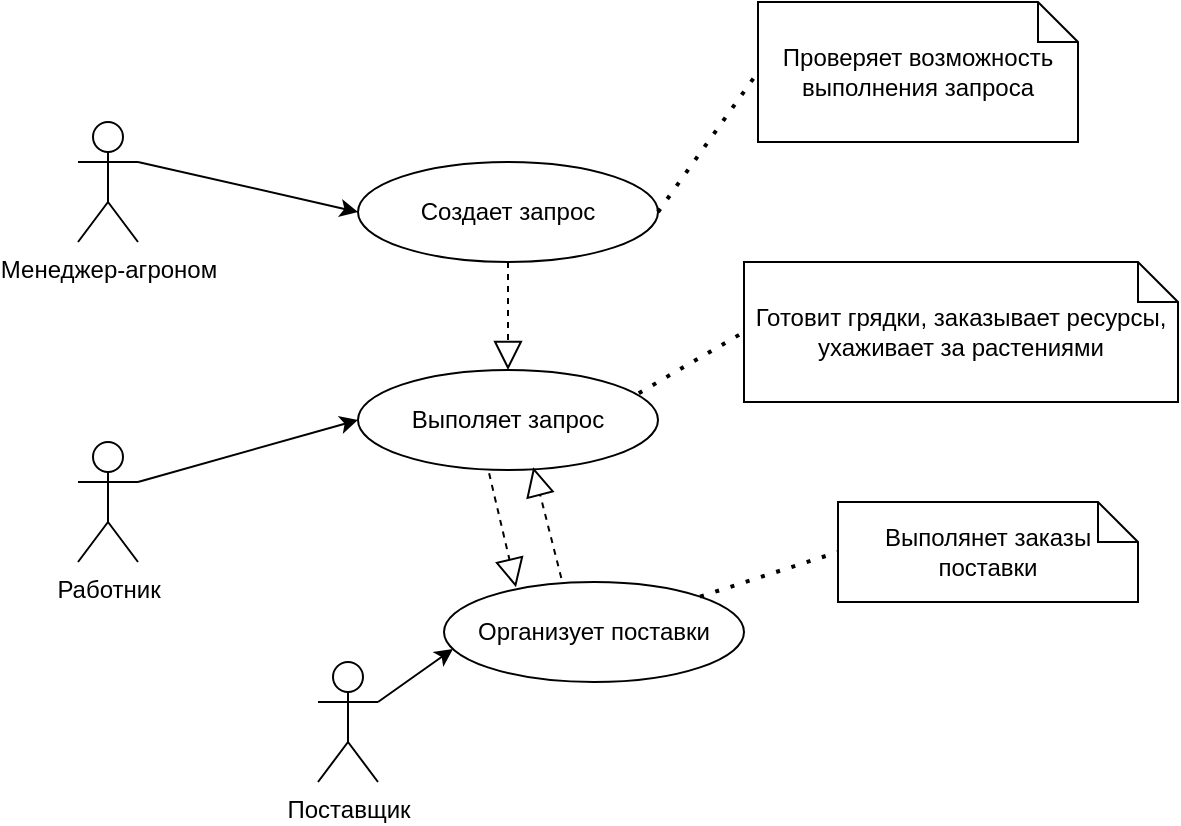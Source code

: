 <mxfile version="21.6.8" type="device">
  <diagram name="Страница — 1" id="qU3M8FVZ9Ut0bpP6d2oU">
    <mxGraphModel dx="723" dy="706" grid="1" gridSize="10" guides="1" tooltips="1" connect="1" arrows="1" fold="1" page="1" pageScale="1" pageWidth="827" pageHeight="1169" math="0" shadow="0">
      <root>
        <mxCell id="0" />
        <mxCell id="1" parent="0" />
        <mxCell id="SdbhccCcqrEkB0XmlXa4-3" value="Готовит грядки, заказывает ресурсы, ухаживает за растениями" style="shape=note;size=20;whiteSpace=wrap;html=1;" vertex="1" parent="1">
          <mxGeometry x="413" y="530" width="217" height="70" as="geometry" />
        </mxCell>
        <mxCell id="SdbhccCcqrEkB0XmlXa4-5" value="" style="endArrow=classic;html=1;rounded=0;entryX=0;entryY=0.5;entryDx=0;entryDy=0;exitX=1;exitY=0.333;exitDx=0;exitDy=0;exitPerimeter=0;" edge="1" parent="1" source="SdbhccCcqrEkB0XmlXa4-7" target="SdbhccCcqrEkB0XmlXa4-12">
          <mxGeometry width="50" height="50" relative="1" as="geometry">
            <mxPoint x="120" y="640" as="sourcePoint" />
            <mxPoint x="170" y="590" as="targetPoint" />
          </mxGeometry>
        </mxCell>
        <mxCell id="SdbhccCcqrEkB0XmlXa4-6" value="Менеджер-агроном" style="shape=umlActor;verticalLabelPosition=bottom;verticalAlign=top;html=1;" vertex="1" parent="1">
          <mxGeometry x="80" y="460" width="30" height="60" as="geometry" />
        </mxCell>
        <mxCell id="SdbhccCcqrEkB0XmlXa4-7" value="Работник" style="shape=umlActor;verticalLabelPosition=bottom;verticalAlign=top;html=1;" vertex="1" parent="1">
          <mxGeometry x="80" y="620" width="30" height="60" as="geometry" />
        </mxCell>
        <mxCell id="SdbhccCcqrEkB0XmlXa4-8" value="Создает запрос" style="ellipse;whiteSpace=wrap;html=1;" vertex="1" parent="1">
          <mxGeometry x="220" y="480" width="150" height="50" as="geometry" />
        </mxCell>
        <mxCell id="SdbhccCcqrEkB0XmlXa4-9" value="" style="endArrow=classic;html=1;rounded=0;entryX=0;entryY=0.5;entryDx=0;entryDy=0;exitX=1;exitY=0.333;exitDx=0;exitDy=0;exitPerimeter=0;" edge="1" parent="1" source="SdbhccCcqrEkB0XmlXa4-6" target="SdbhccCcqrEkB0XmlXa4-8">
          <mxGeometry width="50" height="50" relative="1" as="geometry">
            <mxPoint x="120" y="480" as="sourcePoint" />
            <mxPoint x="170" y="430" as="targetPoint" />
          </mxGeometry>
        </mxCell>
        <mxCell id="SdbhccCcqrEkB0XmlXa4-11" value="" style="endArrow=none;dashed=1;html=1;dashPattern=1 3;strokeWidth=2;rounded=0;exitX=1;exitY=0.5;exitDx=0;exitDy=0;entryX=0;entryY=0.5;entryDx=0;entryDy=0;entryPerimeter=0;" edge="1" parent="1" source="SdbhccCcqrEkB0XmlXa4-8" target="SdbhccCcqrEkB0XmlXa4-13">
          <mxGeometry width="50" height="50" relative="1" as="geometry">
            <mxPoint x="440" y="515" as="sourcePoint" />
            <mxPoint x="450" y="450" as="targetPoint" />
          </mxGeometry>
        </mxCell>
        <mxCell id="SdbhccCcqrEkB0XmlXa4-12" value="Выполяет запрос" style="ellipse;whiteSpace=wrap;html=1;" vertex="1" parent="1">
          <mxGeometry x="220" y="584" width="150" height="50" as="geometry" />
        </mxCell>
        <mxCell id="SdbhccCcqrEkB0XmlXa4-13" value="Проверяет возможность выполнения запроса" style="shape=note;size=20;whiteSpace=wrap;html=1;" vertex="1" parent="1">
          <mxGeometry x="420" y="400" width="160" height="70" as="geometry" />
        </mxCell>
        <mxCell id="SdbhccCcqrEkB0XmlXa4-14" value="" style="endArrow=block;dashed=1;endFill=0;endSize=12;html=1;rounded=0;exitX=0.5;exitY=1;exitDx=0;exitDy=0;entryX=0.5;entryY=0;entryDx=0;entryDy=0;" edge="1" parent="1" source="SdbhccCcqrEkB0XmlXa4-8" target="SdbhccCcqrEkB0XmlXa4-12">
          <mxGeometry width="160" relative="1" as="geometry">
            <mxPoint x="320" y="560" as="sourcePoint" />
            <mxPoint x="380" y="570" as="targetPoint" />
          </mxGeometry>
        </mxCell>
        <mxCell id="SdbhccCcqrEkB0XmlXa4-15" value="Поставщик" style="shape=umlActor;verticalLabelPosition=bottom;verticalAlign=top;html=1;" vertex="1" parent="1">
          <mxGeometry x="200" y="730" width="30" height="60" as="geometry" />
        </mxCell>
        <mxCell id="SdbhccCcqrEkB0XmlXa4-16" value="Организует поставки" style="ellipse;whiteSpace=wrap;html=1;" vertex="1" parent="1">
          <mxGeometry x="263" y="690" width="150" height="50" as="geometry" />
        </mxCell>
        <mxCell id="SdbhccCcqrEkB0XmlXa4-17" value="" style="endArrow=block;dashed=1;endFill=0;endSize=12;html=1;rounded=0;exitX=0.437;exitY=1.032;exitDx=0;exitDy=0;entryX=0.24;entryY=0.053;entryDx=0;entryDy=0;exitPerimeter=0;entryPerimeter=0;" edge="1" parent="1" source="SdbhccCcqrEkB0XmlXa4-12" target="SdbhccCcqrEkB0XmlXa4-16">
          <mxGeometry width="160" relative="1" as="geometry">
            <mxPoint x="260" y="650" as="sourcePoint" />
            <mxPoint x="260" y="704" as="targetPoint" />
          </mxGeometry>
        </mxCell>
        <mxCell id="SdbhccCcqrEkB0XmlXa4-18" value="" style="endArrow=block;dashed=1;endFill=0;endSize=12;html=1;rounded=0;exitX=0.391;exitY=-0.04;exitDx=0;exitDy=0;entryX=0.584;entryY=0.973;entryDx=0;entryDy=0;exitPerimeter=0;entryPerimeter=0;" edge="1" parent="1" source="SdbhccCcqrEkB0XmlXa4-16" target="SdbhccCcqrEkB0XmlXa4-12">
          <mxGeometry width="160" relative="1" as="geometry">
            <mxPoint x="296" y="646" as="sourcePoint" />
            <mxPoint x="309" y="703" as="targetPoint" />
          </mxGeometry>
        </mxCell>
        <mxCell id="SdbhccCcqrEkB0XmlXa4-19" value="" style="endArrow=classic;html=1;rounded=0;entryX=0.03;entryY=0.669;entryDx=0;entryDy=0;entryPerimeter=0;" edge="1" parent="1" target="SdbhccCcqrEkB0XmlXa4-16">
          <mxGeometry width="50" height="50" relative="1" as="geometry">
            <mxPoint x="230" y="750" as="sourcePoint" />
            <mxPoint x="310" y="759" as="targetPoint" />
          </mxGeometry>
        </mxCell>
        <mxCell id="SdbhccCcqrEkB0XmlXa4-20" value="Выполянет заказы поставки" style="shape=note;size=20;whiteSpace=wrap;html=1;" vertex="1" parent="1">
          <mxGeometry x="460" y="650" width="150" height="50" as="geometry" />
        </mxCell>
        <mxCell id="SdbhccCcqrEkB0XmlXa4-21" value="" style="endArrow=none;dashed=1;html=1;dashPattern=1 3;strokeWidth=2;rounded=0;exitX=0.936;exitY=0.232;exitDx=0;exitDy=0;entryX=0;entryY=0.5;entryDx=0;entryDy=0;entryPerimeter=0;exitPerimeter=0;" edge="1" parent="1" source="SdbhccCcqrEkB0XmlXa4-12" target="SdbhccCcqrEkB0XmlXa4-3">
          <mxGeometry width="50" height="50" relative="1" as="geometry">
            <mxPoint x="370" y="585" as="sourcePoint" />
            <mxPoint x="420" y="515" as="targetPoint" />
          </mxGeometry>
        </mxCell>
        <mxCell id="SdbhccCcqrEkB0XmlXa4-22" value="" style="endArrow=none;dashed=1;html=1;dashPattern=1 3;strokeWidth=2;rounded=0;exitX=1;exitY=0;exitDx=0;exitDy=0;entryX=0;entryY=0.5;entryDx=0;entryDy=0;entryPerimeter=0;" edge="1" parent="1" source="SdbhccCcqrEkB0XmlXa4-16" target="SdbhccCcqrEkB0XmlXa4-20">
          <mxGeometry width="50" height="50" relative="1" as="geometry">
            <mxPoint x="390" y="525" as="sourcePoint" />
            <mxPoint x="440" y="455" as="targetPoint" />
          </mxGeometry>
        </mxCell>
      </root>
    </mxGraphModel>
  </diagram>
</mxfile>
